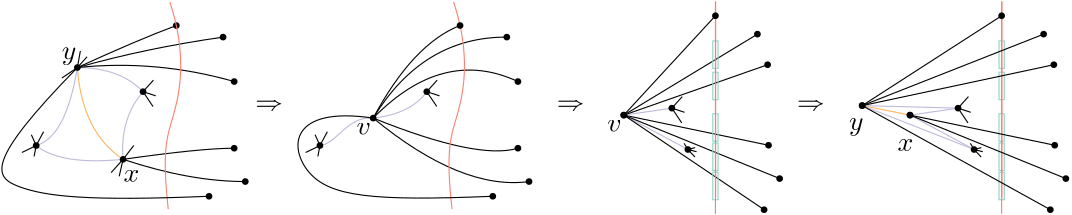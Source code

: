 <?xml version="1.0"?>
<!DOCTYPE ipe SYSTEM "ipe.dtd">
<ipe version="70206" creator="Ipe 7.2.7">
<info created="D:20180427155132" modified="D:20180920155749"/>
<preamble>%\usepackage{ods-figs}</preamble>
<ipestyle name="basic">
<symbol name="arrow/arc(spx)">
<path stroke="sym-stroke" fill="sym-stroke" pen="sym-pen">
0 0 m
-1 0.333 l
-1 -0.333 l
h
</path>
</symbol>
<symbol name="arrow/farc(spx)">
<path stroke="sym-stroke" fill="white" pen="sym-pen">
0 0 m
-1 0.333 l
-1 -0.333 l
h
</path>
</symbol>
<symbol name="arrow/ptarc(spx)">
<path stroke="sym-stroke" fill="sym-stroke" pen="sym-pen">
0 0 m
-1 0.333 l
-0.8 0 l
-1 -0.333 l
h
</path>
</symbol>
<symbol name="arrow/fptarc(spx)">
<path stroke="sym-stroke" fill="white" pen="sym-pen">
0 0 m
-1 0.333 l
-0.8 0 l
-1 -0.333 l
h
</path>
</symbol>
<symbol name="mark/circle(sx)" transformations="translations">
<path fill="sym-stroke">
0.6 0 0 0.6 0 0 e
0.4 0 0 0.4 0 0 e
</path>
</symbol>
<symbol name="mark/disk(sx)" transformations="translations">
<path fill="sym-stroke">
0.6 0 0 0.6 0 0 e
</path>
</symbol>
<symbol name="mark/fdisk(sfx)" transformations="translations">
<group>
<path fill="sym-fill">
0.5 0 0 0.5 0 0 e
</path>
<path fill="sym-stroke" fillrule="eofill">
0.6 0 0 0.6 0 0 e
0.4 0 0 0.4 0 0 e
</path>
</group>
</symbol>
<symbol name="mark/box(sx)" transformations="translations">
<path fill="sym-stroke" fillrule="eofill">
-0.6 -0.6 m
0.6 -0.6 l
0.6 0.6 l
-0.6 0.6 l
h
-0.4 -0.4 m
0.4 -0.4 l
0.4 0.4 l
-0.4 0.4 l
h
</path>
</symbol>
<symbol name="mark/square(sx)" transformations="translations">
<path fill="sym-stroke">
-0.6 -0.6 m
0.6 -0.6 l
0.6 0.6 l
-0.6 0.6 l
h
</path>
</symbol>
<symbol name="mark/fsquare(sfx)" transformations="translations">
<group>
<path fill="sym-fill">
-0.5 -0.5 m
0.5 -0.5 l
0.5 0.5 l
-0.5 0.5 l
h
</path>
<path fill="sym-stroke" fillrule="eofill">
-0.6 -0.6 m
0.6 -0.6 l
0.6 0.6 l
-0.6 0.6 l
h
-0.4 -0.4 m
0.4 -0.4 l
0.4 0.4 l
-0.4 0.4 l
h
</path>
</group>
</symbol>
<symbol name="mark/cross(sx)" transformations="translations">
<group>
<path fill="sym-stroke">
-0.43 -0.57 m
0.57 0.43 l
0.43 0.57 l
-0.57 -0.43 l
h
</path>
<path fill="sym-stroke">
-0.43 0.57 m
0.57 -0.43 l
0.43 -0.57 l
-0.57 0.43 l
h
</path>
</group>
</symbol>
<symbol name="arrow/fnormal(spx)">
<path stroke="sym-stroke" fill="white" pen="sym-pen">
0 0 m
-1 0.333 l
-1 -0.333 l
h
</path>
</symbol>
<symbol name="arrow/pointed(spx)">
<path stroke="sym-stroke" fill="sym-stroke" pen="sym-pen">
0 0 m
-1 0.333 l
-0.8 0 l
-1 -0.333 l
h
</path>
</symbol>
<symbol name="arrow/fpointed(spx)">
<path stroke="sym-stroke" fill="white" pen="sym-pen">
0 0 m
-1 0.333 l
-0.8 0 l
-1 -0.333 l
h
</path>
</symbol>
<symbol name="arrow/linear(spx)">
<path stroke="sym-stroke" pen="sym-pen">
-1 0.333 m
0 0 l
-1 -0.333 l
</path>
</symbol>
<symbol name="arrow/fdouble(spx)">
<path stroke="sym-stroke" fill="white" pen="sym-pen">
0 0 m
-1 0.333 l
-1 -0.333 l
h
-1 0 m
-2 0.333 l
-2 -0.333 l
h
</path>
</symbol>
<symbol name="arrow/double(spx)">
<path stroke="sym-stroke" fill="sym-stroke" pen="sym-pen">
0 0 m
-1 0.333 l
-1 -0.333 l
h
-1 0 m
-2 0.333 l
-2 -0.333 l
h
</path>
</symbol>
<pen name="heavier" value="0.8"/>
<pen name="fat" value="1.2"/>
<pen name="ultrafat" value="2"/>
<symbolsize name="large" value="5"/>
<symbolsize name="small" value="2"/>
<symbolsize name="tiny" value="1.1"/>
<arrowsize name="large" value="10"/>
<arrowsize name="small" value="5"/>
<arrowsize name="tiny" value="3"/>
<color name="red" value="1 0 0"/>
<color name="green" value="0 1 0"/>
<color name="blue" value="0 0 1"/>
<color name="yellow" value="1 1 0"/>
<color name="orange" value="1 0.647 0"/>
<color name="gold" value="1 0.843 0"/>
<color name="purple" value="0.627 0.125 0.941"/>
<color name="gray" value="0.745"/>
<color name="brown" value="0.647 0.165 0.165"/>
<color name="navy" value="0 0 0.502"/>
<color name="pink" value="1 0.753 0.796"/>
<color name="seagreen" value="0.18 0.545 0.341"/>
<color name="turquoise" value="0.251 0.878 0.816"/>
<color name="violet" value="0.933 0.51 0.933"/>
<color name="darkblue" value="0 0 0.545"/>
<color name="darkcyan" value="0 0.545 0.545"/>
<color name="darkgray" value="0.663"/>
<color name="darkgreen" value="0 0.392 0"/>
<color name="darkmagenta" value="0.545 0 0.545"/>
<color name="darkorange" value="1 0.549 0"/>
<color name="darkred" value="0.545 0 0"/>
<color name="lightblue" value="0.678 0.847 0.902"/>
<color name="lightcyan" value="0.878 1 1"/>
<color name="lightgray" value="0.827"/>
<color name="lightgreen" value="0.565 0.933 0.565"/>
<color name="lightyellow" value="1 1 0.878"/>
<dashstyle name="dashed" value="[4] 0"/>
<dashstyle name="dotted" value="[1 3] 0"/>
<dashstyle name="dash dotted" value="[4 2 1 2] 0"/>
<dashstyle name="dash dot dotted" value="[4 2 1 2 1 2] 0"/>
<textsize name="large" value="\large"/>
<textsize name="small" value="\small"/>
<textsize name="tiny" value="\tiny"/>
<textsize name="Large" value="\Large"/>
<textsize name="LARGE" value="\LARGE"/>
<textsize name="huge" value="\huge"/>
<textsize name="Huge" value="\Huge"/>
<textsize name="footnote" value="\footnotesize"/>
<textstyle name="center" begin="\begin{center}" end="\end{center}"/>
<textstyle name="itemize" begin="\begin{itemize}" end="\end{itemize}"/>
<textstyle name="item" begin="\begin{itemize}\item{}" end="\end{itemize}"/>
<gridsize name="4 pts" value="4"/>
<gridsize name="8 pts (~3 mm)" value="8"/>
<gridsize name="16 pts (~6 mm)" value="16"/>
<gridsize name="32 pts (~12 mm)" value="32"/>
<gridsize name="10 pts (~3.5 mm)" value="10"/>
<gridsize name="20 pts (~7 mm)" value="20"/>
<gridsize name="14 pts (~5 mm)" value="14"/>
<gridsize name="28 pts (~10 mm)" value="28"/>
<gridsize name="56 pts (~20 mm)" value="56"/>
<anglesize name="90 deg" value="90"/>
<anglesize name="60 deg" value="60"/>
<anglesize name="45 deg" value="45"/>
<anglesize name="30 deg" value="30"/>
<anglesize name="22.5 deg" value="22.5"/>
<opacity name="10%" value="0.1"/>
<opacity name="30%" value="0.3"/>
<opacity name="50%" value="0.5"/>
<opacity name="75%" value="0.75"/>
<tiling name="falling" angle="-60" step="4" width="1"/>
<tiling name="rising" angle="30" step="4" width="1"/>
</ipestyle>
<ipestyle name="brew">
<color name="aliceblue" value="0.941 0.973 1"/>
<color name="brew1" value="0.552 0.827 0.78"/>
<color name="brew2" value="1 1 0.701"/>
<color name="brew3" value="0.745 0.729 0.854"/>
<color name="brew4" value="0.984 0.501 0.447"/>
<color name="brew5" value="0.501 0.694 0.827"/>
<color name="brew6" value="0.992 0.705 0.384"/>
<color name="brew7" value="0.701 0.87 0.411"/>
<color name="brew8" value="0.988 0.803 0.898"/>
</ipestyle>
<page>
<layer name="alpha"/>
<view layers="alpha" active="alpha"/>
<path layer="alpha" matrix="1 0 0 1 11.3963 1.31892" stroke="brew6">
430.675 658.329 m
447.901 654.902 l
</path>
<path matrix="1 0 0 1 0 0.306276" stroke="brew6">
176 640 m
161.131 649.931
159.551 673.044 c
</path>
<group matrix="1 0 0 1 0 0.165307">
<path stroke="black">
266.043 654.986 m
291.229 680.734
318.15 668.141 c
</path>
<path stroke="black">
266.043 654.986 m
283.913 684.252
314.15 684.141 c
</path>
<path stroke="black">
266.043 654.986 m
297.842 628.815
322.15 632.141 c
</path>
<path stroke="black">
266.043 654.986 m
303.751 639.79
318.15 644.141 c
</path>
<use matrix="1 0 0 1 102.15 0.141146" name="mark/disk(sx)" pos="212 684" size="small" stroke="black"/>
<use matrix="1 0 0 1 102.15 0.141146" name="mark/disk(sx)" pos="216 668" size="small" stroke="black"/>
<use matrix="1 0 0 1 102.15 0.141146" name="mark/disk(sx)" pos="216 644" size="small" stroke="black"/>
<use matrix="1 0 0 1 102.15 0.141146" name="mark/disk(sx)" pos="220 632" size="small" stroke="black"/>
<path matrix="1 0 0 1 102.15 0.141146" stroke="brew4">
192.846 696.66 m
198.923 678.177
194.427 652.202
189.765 644.875
192.263 622.063 c
</path>
<text matrix="1 0 0 1 3 3" transformations="translations" pos="262.245 650.343" stroke="black" type="label" halign="right" valign="top" style="math">v</text>
<path stroke="brew3">
246.874 645.1 m
253.24 645.84
256.617 655.83
266.043 654.986 c
</path>
<path stroke="brew3">
266.043 654.986 m
279.692 656.533
285.338 664.498 c
</path>
<use matrix="1 0 0 1 102.15 0.141146" name="mark/disk(sx)" pos="144.724 644.959" size="small" stroke="black"/>
<path matrix="1 0 0 1 102.15 0.141146" stroke="black">
144.724 644.959 m
147.388 649.954 l
</path>
<path matrix="1 0 0 1 102.15 0.141146" stroke="black">
144.724 644.959 m
142.976 648.872 l
</path>
<path matrix="1 0 0 1 102.15 0.141146" stroke="black">
144.724 644.959 m
139.562 642.461 l
</path>
<path matrix="1 0 0 1 102.15 0.141146" stroke="black">
144.724 644.959 m
143.975 641.046 l
</path>
<use matrix="1 0 0 1 102.15 0.141146" name="mark/disk(sx)" pos="183.188 664.357" size="small" stroke="black"/>
<path matrix="1 0 0 1 102.15 0.141146" stroke="black">
183.188 664.357 m
186.934 668.52 l
</path>
<path matrix="1 0 0 1 102.15 0.141146" stroke="black">
183.188 664.357 m
187.767 662.858 l
</path>
<path matrix="1 0 0 1 102.15 0.141146" stroke="black">
183.188 664.357 m
186.768 659.029 l
</path>
<use name="mark/disk(sx)" pos="266.043 654.986" size="small" stroke="black"/>
<path stroke="black">
266.043 654.986 m
235.793 659.488
235.371 628.534
265.622 625.017
309.099 626.846 c
</path>
<use matrix="1 0 0 1 102.15 0.141146" name="mark/disk(sx)" pos="206.949 626.705" size="small" stroke="black"/>
</group>
<group matrix="1 0 0 1 0 -3.21186">
<path matrix="1 0 0 1 -19.5269 7.82368" stroke="brew3">
375.79 651.609 m
398.866 639.227 l
</path>
<path matrix="1 0 0 1 -19.5269 7.82368" stroke="brew3">
375.79 651.609 m
393.085 654.121 l
</path>
<use matrix="1 0 0 1 192.37 4.58764" name="mark/disk(sx)" pos="212 684" size="small" stroke="black"/>
<use matrix="1 0 0 1 192.37 4.58764" name="mark/disk(sx)" pos="216 644" size="small" stroke="black"/>
<use matrix="1 0 0 1 192.37 4.58764" name="mark/disk(sx)" pos="220 632" size="small" stroke="black"/>
<text matrix="1 0 0 1 93.2197 7.44649" transformations="translations" pos="262.245 650.343" stroke="black" type="label" halign="right" valign="top" style="math">v</text>
<use matrix="1 0 0 1 190.37 -2.41236" name="mark/disk(sx)" pos="183.188 664.357" size="small" stroke="black"/>
<path matrix="1 0 0 1 190.37 -2.41236" stroke="black">
183.188 664.357 m
186.934 668.52 l
</path>
<path matrix="1 0 0 1 190.37 -2.41236" stroke="black">
183.188 664.357 m
187.767 662.858 l
</path>
<path matrix="1 0 0 1 190.37 -2.41236" stroke="black">
183.188 664.357 m
186.768 659.029 l
</path>
<use matrix="1 0 0 1 90.2197 4.44649" name="mark/disk(sx)" pos="266.043 654.986" size="small" stroke="black"/>
<path matrix="1 0 0 1 -19.5269 7.82368" stroke="brew4">
408.855 692.553 m
408.855 621.921 l
</path>
<path matrix="1 0 0 1 -19.5269 7.82368" stroke="black">
375.79 651.609 m
427.569 669.759 l
</path>
<path matrix="1 0 0 1 -19.5269 7.82368" stroke="black">
375.79 651.609 m
423.897 680.764 l
</path>
<path matrix="1 0 0 1 -19.5269 7.82368" stroke="black">
375.79 651.609 m
427.897 640.764 l
</path>
<path matrix="1 0 0 1 -19.5269 7.82368" stroke="black">
375.79 651.609 m
431.897 628.764 l
</path>
<use matrix="1 0 0 1 -19.5269 7.82368" name="mark/disk(sx)" pos="427.569 669.759" size="small" stroke="black"/>
<use matrix="1 0 0 1 -19.5269 7.82368" name="mark/disk(sx)" pos="426.302 617.559" size="small" stroke="black"/>
<use matrix="1 0 0 1 -19.5269 7.82368" name="mark/disk(sx)" pos="375.79 651.609" size="small" stroke="black"/>
<path matrix="1 0 0 1 -19.5269 7.82368" stroke="black">
375.79 651.609 m
426.302 617.559 l
</path>
<use matrix="1 0 0 1 -19.5269 -1.17632" name="mark/disk(sx)" pos="398.866 648.227" size="small" stroke="black"/>
<path matrix="1 0 0 1 -19.5269 -1.17632" stroke="black">
398.866 648.227 m
401.479 648.918 l
</path>
<path matrix="1 0 0 1 -19.5269 -1.17632" stroke="black">
398.866 648.227 m
401.991 647.445 l
</path>
<path matrix="1 0 0 1 -19.5269 -1.17632" stroke="black">
398.866 648.227 m
401.415 645.524 l
</path>
<path matrix="1 0 0 1 -19.5269 -1.17632" stroke="black">
398.866 648.227 m
397.508 650.455 l
</path>
</group>
<text matrix="1 0 0 1 23.7616 -89.443" transformations="translations" pos="204.809 749.111" stroke="black" type="label" halign="center" valign="center" style="math">\Rightarrow</text>
<text matrix="1 0 0 1 132.266 -89.443" transformations="translations" pos="204.809 749.111" stroke="black" type="label" halign="center" valign="center" style="math">\Rightarrow</text>
<text matrix="1 0 0 1 218.774 -89.443" transformations="translations" pos="204.809 749.111" stroke="black" type="label" halign="center" valign="center" style="math">\Rightarrow</text>
<path matrix="1 0 0 1 -0.210889 0" stroke="brew1">
388.516 682.94 m
388.516 673.041 l
390.412 673.041 l
390.412 682.94 l
h
</path>
<path matrix="1 0 0 1 -0.210986 -11.2677" stroke="brew1">
388.516 682.94 m
388.516 673.041 l
390.412 673.041 l
390.412 682.94 l
h
</path>
<path matrix="1 0 0 1 -0.210986 -26.2205" stroke="brew1">
388.516 682.94 m
388.516 673.041 l
390.412 673.041 l
390.412 682.94 l
h
</path>
<path matrix="1 0 0 1 -0.210986 -36.7506" stroke="brew1">
388.516 682.94 m
388.516 673.041 l
390.412 673.041 l
390.412 682.94 l
h
</path>
<path matrix="1 0 0 1 -0.210986 -47.2808" stroke="brew1">
388.516 682.94 m
388.516 673.041 l
390.412 673.041 l
390.412 682.94 l
h
</path>
<path matrix="1 0 0 1 -0.0754158 0" stroke="brew4">
389.328 697.165 m
389.328 620.601 l
</path>
<path matrix="1 0 0 1 102.824 -0.00004684" stroke="brew1">
388.516 682.94 m
388.516 673.041 l
390.412 673.041 l
390.412 682.94 l
h
</path>
<path matrix="1 0 0 1 102.824 -11.2677" stroke="brew1">
388.516 682.94 m
388.516 673.041 l
390.412 673.041 l
390.412 682.94 l
h
</path>
<path matrix="1 0 0 1 102.824 -26.2205" stroke="brew1">
388.516 682.94 m
388.516 673.041 l
390.412 673.041 l
390.412 682.94 l
h
</path>
<path matrix="1 0 0 1 102.824 -36.7506" stroke="brew1">
388.516 682.94 m
388.516 673.041 l
390.412 673.041 l
390.412 682.94 l
h
</path>
<path matrix="1 0 0 1 102.824 -47.2808" stroke="brew1">
388.516 682.94 m
388.516 673.041 l
390.412 673.041 l
390.412 682.94 l
h
</path>
<path matrix="1 0 0 1 102.959 -0.00004684" stroke="brew4">
389.328 697.165 m
389.328 620.601 l
</path>
<use name="mark/disk(sx)" pos="195.165 688.479" size="small" stroke="black"/>
<path stroke="black">
159.551 673.351 m
181.388 683.361
195.165 688.479 c
</path>
<use matrix="1 0 0 1 102.15 0.00045316" name="mark/disk(sx)" pos="195.165 688.479" size="small" stroke="black"/>
<path stroke="black">
266.043 655.151 m
280.372 681.887
297.315 688.479 c
</path>
<use name="mark/disk(sx)" pos="389.253 691.996" size="small" stroke="black"/>
<path stroke="black">
356.263 656.221 m
389.253 691.996 l
</path>
<path matrix="1 0 0 1 83.5075 4.61195" stroke="brew3">
375.79 651.609 m
398.866 639.227 l
</path>
<path matrix="1 0 0 1 83.5075 4.61195" stroke="brew3">
375.79 651.609 m
393.085 654.121 l
</path>
<use matrix="1 0 0 1 295.404 1.37591" name="mark/disk(sx)" pos="212 684" size="small" stroke="black"/>
<use matrix="1 0 0 1 295.404 1.37591" name="mark/disk(sx)" pos="216 644" size="small" stroke="black"/>
<use matrix="1 0 0 1 295.404 1.37591" name="mark/disk(sx)" pos="220 632" size="small" stroke="black"/>
<text matrix="1 0 0 1 198.254 -2.76524" transformations="translations" pos="262.245 650.343" stroke="black" type="label" halign="right" valign="top" style="math">x</text>
<path matrix="1 0 0 1 293.404 -5.62409" stroke="black">
183.188 664.357 m
186.768 659.029 l
</path>
<use matrix="1 0 0 1 193.254 1.23476" name="mark/disk(sx)" pos="266.043 654.986" size="small" stroke="black"/>
<path matrix="1 0 0 1 83.5075 4.61195" stroke="brew4">
408.855 692.553 m
408.855 621.921 l
</path>
<path matrix="1 0 0 1 83.5075 4.61195" stroke="black">
375.79 651.609 m
427.897 640.764 l
</path>
<path matrix="1 0 0 1 83.5075 4.61195" stroke="black">
375.79 651.609 m
431.897 628.764 l
</path>
<use matrix="1 0 0 1 83.5075 4.61195" name="mark/disk(sx)" pos="427.569 669.759" size="small" stroke="black"/>
<use matrix="1 0 0 1 83.5075 4.61195" name="mark/disk(sx)" pos="426.302 617.559" size="small" stroke="black"/>
<use matrix="1 0 0 1 83.5075 4.61195" name="mark/disk(sx)" pos="375.79 651.609" size="small" stroke="black"/>
<path matrix="1 0 0 1 11.3963 1.31892" stroke="brew3">
430.675 658.329 m
465.196 657.414 l
</path>
<path matrix="1 0 0 1 11.3963 1.31892" stroke="brew3">
430.675 658.329 m
470.977 642.52 l
</path>
<path matrix="1 0 0 1 11.3963 1.31892" stroke="black">
430.675 658.329 m
499.68 673.052 l
</path>
<path matrix="1 0 0 1 11.3963 1.31892" stroke="black">
430.675 658.329 m
496.008 684.057 l
</path>
<path matrix="1 0 0 1 11.3963 1.31892" stroke="black">
430.675 658.329 m
498.413 620.852 l
</path>
<use matrix="1 0 0 1 293.404 -5.62409" name="mark/disk(sx)" pos="183.188 664.357" size="small" stroke="black"/>
<path matrix="1 0 0 1 293.404 -5.62409" stroke="black">
183.188 664.357 m
186.934 668.52 l
</path>
<path matrix="1 0 0 1 293.404 -5.62409" stroke="black">
183.188 664.357 m
187.767 662.858 l
</path>
<use matrix="1 0 0 1 83.5075 -4.38805" name="mark/disk(sx)" pos="398.866 648.227" size="small" stroke="black"/>
<path matrix="1 0 0 1 83.5075 -4.38805" stroke="black">
398.866 648.227 m
401.479 648.918 l
</path>
<path matrix="1 0 0 1 83.5075 -4.38805" stroke="black">
398.866 648.227 m
401.991 647.445 l
</path>
<path matrix="1 0 0 1 83.5075 -4.38805" stroke="black">
398.866 648.227 m
401.415 645.524 l
</path>
<path matrix="1 0 0 1 83.5075 -4.38805" stroke="black">
398.866 648.227 m
397.508 650.455 l
</path>
<use matrix="1 0 0 1 11.3963 1.31892" name="mark/disk(sx)" pos="430.675 658.329" size="small" stroke="black"/>
<use matrix="1 0 0 1 11.3963 1.31892" name="mark/disk(sx)" pos="430.675 658.329" size="small" stroke="black"/>
<text matrix="1 0 0 1 180.338 4.8355" transformations="translations" pos="262.245 650.343" stroke="black" type="label" halign="right" valign="top" style="math">y</text>
<use matrix="1 0 0 1 103.034 -0.00008684" name="mark/disk(sx)" pos="389.253 691.996" size="small" stroke="black"/>
<path stroke="black">
442.071 659.647 m
492.287 691.996 l
</path>
<text matrix="1 0 0 1 0 4.30628" transformations="translations" pos="176.186 632.202" stroke="black" type="label" valign="top" style="math">x</text>
<path matrix="1 0 0 1 0 0.306276" stroke="brew3">
159.551 673.044 m
174.779 673.016
183.188 664.357 c
</path>
<path matrix="1 0 0 1 0 0.306276" stroke="brew3">
176 640 m
174.779 654.533
183.188 664.357 c
</path>
<path matrix="1 0 0 1 0 0.306276" stroke="brew3">
159.551 673.044 m
155.464 648.039
144.724 644.959 c
</path>
<path matrix="1 0 0 1 0 0.306276" stroke="brew3">
144.724 644.959 m
153.549 637.799
176 640 c
</path>
<use matrix="1 0 0 1 0 0.306276" name="mark/disk(sx)" pos="144.724 644.959" size="small" stroke="black"/>
<path matrix="1 0 0 1 0 0.306276" stroke="black">
159.551 673.044 m
188 676
216 668 c
</path>
<path matrix="1 0 0 1 0 0.306276" stroke="black">
159.551 673.044 m
184 680
212 684 c
</path>
<path matrix="1 0 0 1 0 0.306276" stroke="black">
176 640 m
200 632
220 632 c
</path>
<path matrix="1 0 0 1 0 0.306276" stroke="black">
176 640 m
204 644
216 644 c
</path>
<use matrix="1 0 0 1 0 0.306276" name="mark/disk(sx)" pos="212 684" size="small" stroke="black"/>
<use matrix="1 0 0 1 0 0.306276" name="mark/disk(sx)" pos="216 668" size="small" stroke="black"/>
<use matrix="1 0 0 1 0 0.306276" name="mark/disk(sx)" pos="216 644" size="small" stroke="black"/>
<use matrix="1 0 0 1 0 0.306276" name="mark/disk(sx)" pos="220 632" size="small" stroke="black"/>
<path matrix="1 0 0 1 0 0.306276" stroke="black">
183.188 664.357 m
186.934 668.52 l
</path>
<path matrix="1 0 0 1 0 0.306276" stroke="black">
176 640 m
179.774 644.875 l
176 640 l
174.613 633.886 l
</path>
<path matrix="1 0 0 1 0 0.306276" stroke="black">
144.724 644.959 m
147.388 649.954 l
</path>
<path matrix="1 0 0 1 0 0.306276" stroke="black">
144.724 644.959 m
142.976 648.872 l
</path>
<path matrix="1 0 0 1 0 0.306276" stroke="black">
144.724 644.959 m
139.562 642.461 l
</path>
<path matrix="1 0 0 1 0 0.306276" stroke="black">
144.724 644.959 m
143.975 641.046 l
</path>
<path matrix="1 0 0 1 0 0.306276" stroke="brew4">
192.846 696.66 m
198.923 678.177
194.427 652.202
189.765 644.875
192.263 622.063 c
</path>
<use matrix="1 0 0 1 0 0.306276" name="mark/disk(sx)" pos="183.188 664.357" size="small" stroke="black"/>
<path matrix="1 0 0 1 0 0.306276" stroke="black">
183.188 664.357 m
187.767 662.858 l
</path>
<path matrix="1 0 0 1 0 0.306276" stroke="black">
183.188 664.357 m
186.768 659.029 l
</path>
<use matrix="1 0 0 1 0 0.306276" name="mark/disk(sx)" pos="176 640" size="small" stroke="black"/>
<path matrix="1 0 0 1 0 0.306276" stroke="black">
176 640 m
171.699 635.218 l
</path>
<use matrix="1 0 0 1 0 0.306276" name="mark/disk(sx)" pos="159.551 673.044" size="small" stroke="black"/>
<text matrix="1 0 0 1 2 -2.69372" transformations="translations" pos="157.191 679.056" stroke="black" type="label" halign="right" valign="baseline" style="math">y</text>
<path matrix="1 0 0 1 0 0.306276" stroke="black">
159.551 673.044 m
163.04 676.929 l
</path>
<path matrix="1 0 0 1 0 0.306276" stroke="black">
159.551 673.044 m
153.965 669.269 l
</path>
<path matrix="1 0 0 1 0 0.306276" stroke="black">
159.551 673.044 m
160.626 679.01 l
</path>
<path matrix="1 0 0 1 0 0.306276" stroke="black">
159.551 673.044 m
125.764 638.524
133.221 628.393
163.472 624.876
206.949 626.705 c
</path>
<use matrix="1 0 0 1 0 0.306276" name="mark/disk(sx)" pos="206.949 626.705" size="small" stroke="black"/>
</page>
</ipe>
